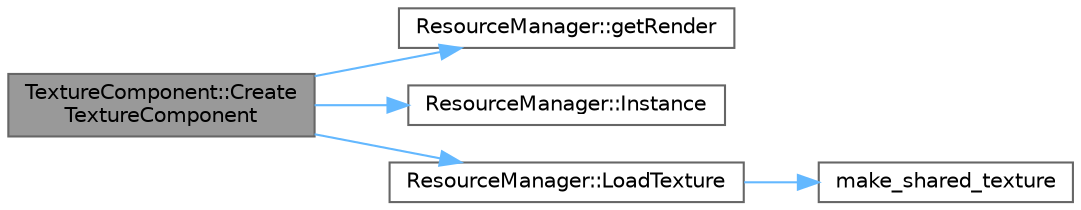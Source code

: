 digraph "TextureComponent::CreateTextureComponent"
{
 // LATEX_PDF_SIZE
  bgcolor="transparent";
  edge [fontname=Helvetica,fontsize=10,labelfontname=Helvetica,labelfontsize=10];
  node [fontname=Helvetica,fontsize=10,shape=box,height=0.2,width=0.4];
  rankdir="LR";
  Node1 [id="Node000001",label="TextureComponent::Create\lTextureComponent",height=0.2,width=0.4,color="gray40", fillcolor="grey60", style="filled", fontcolor="black",tooltip=" "];
  Node1 -> Node2 [id="edge1_Node000001_Node000002",color="steelblue1",style="solid",tooltip=" "];
  Node2 [id="Node000002",label="ResourceManager::getRender",height=0.2,width=0.4,color="grey40", fillcolor="white", style="filled",URL="$struct_resource_manager.html#a0fefe7660f2c7cbd0cfb13fe49a48b54",tooltip=" "];
  Node1 -> Node3 [id="edge2_Node000001_Node000003",color="steelblue1",style="solid",tooltip=" "];
  Node3 [id="Node000003",label="ResourceManager::Instance",height=0.2,width=0.4,color="grey40", fillcolor="white", style="filled",URL="$struct_resource_manager.html#a48cd1c56c64af260a6ddb5fbd4daae54",tooltip=" "];
  Node1 -> Node4 [id="edge3_Node000001_Node000004",color="steelblue1",style="solid",tooltip=" "];
  Node4 [id="Node000004",label="ResourceManager::LoadTexture",height=0.2,width=0.4,color="grey40", fillcolor="white", style="filled",URL="$struct_resource_manager.html#afc8dc26b9daeea53f9d062391d92970a",tooltip=" "];
  Node4 -> Node5 [id="edge4_Node000004_Node000005",color="steelblue1",style="solid",tooltip=" "];
  Node5 [id="Node000005",label="make_shared_texture",height=0.2,width=0.4,color="grey40", fillcolor="white", style="filled",URL="$_resource_manager_8cpp.html#aa68b14d4ed8455460b3579ef4503d106",tooltip=" "];
}
